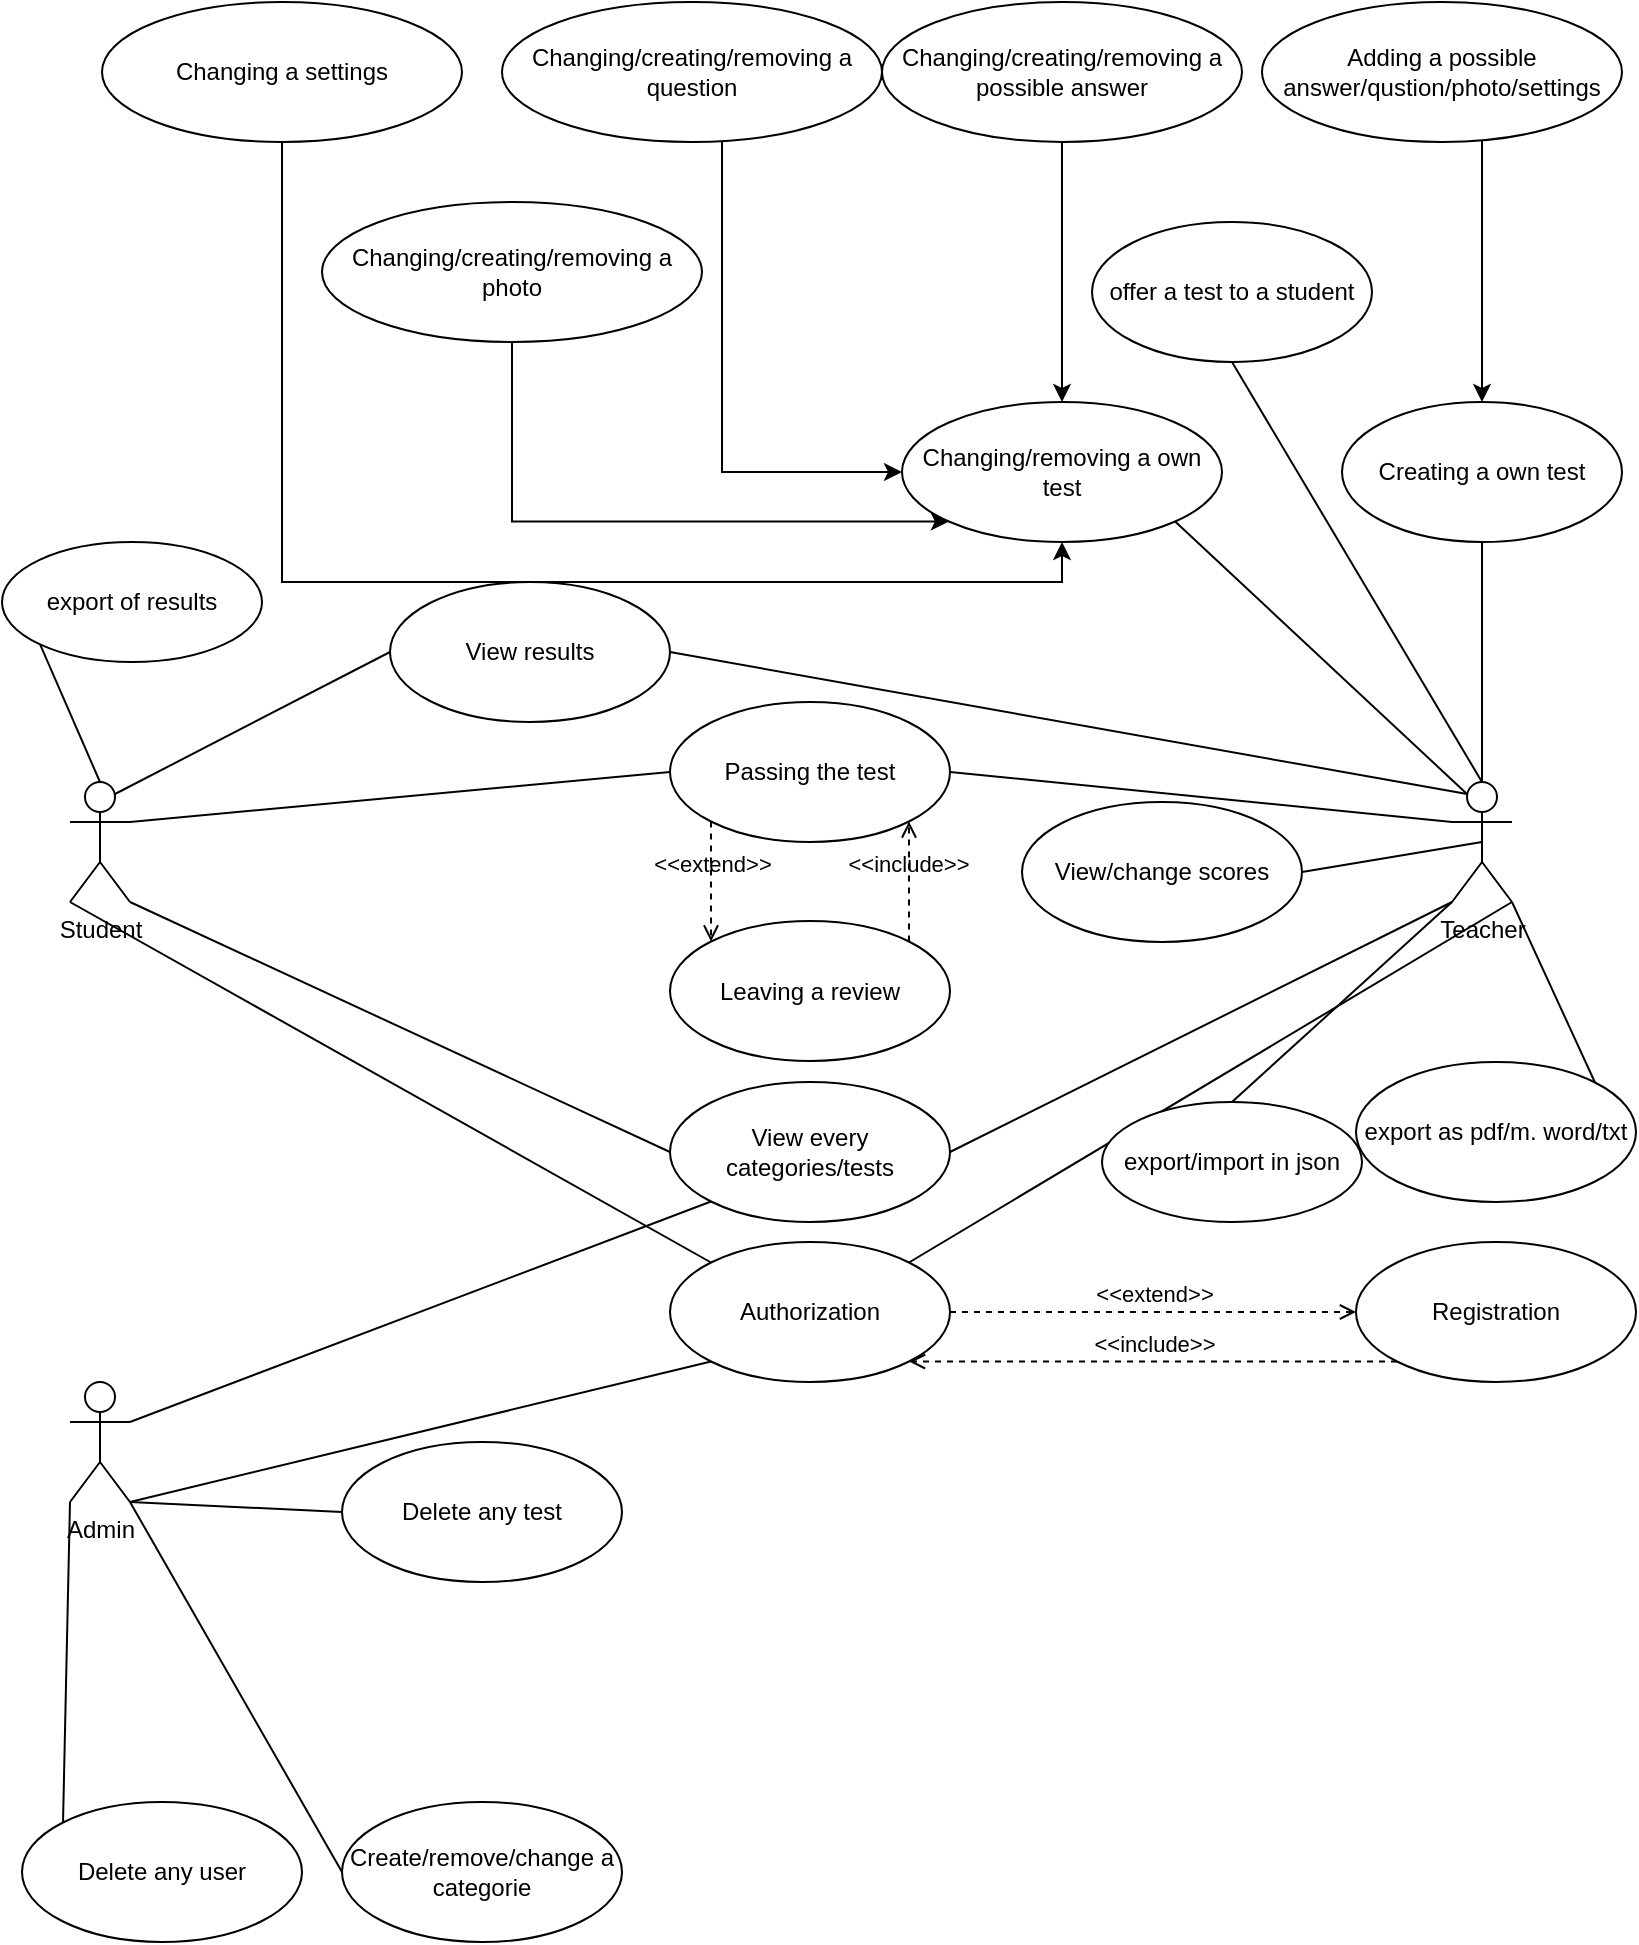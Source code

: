 <mxfile version="23.0.2" type="device">
  <diagram name="Страница 1" id="PMY1KLv_xR5FX6VvXqNS">
    <mxGraphModel dx="1843" dy="899" grid="1" gridSize="10" guides="1" tooltips="1" connect="1" arrows="1" fold="1" page="1" pageScale="1" pageWidth="827" pageHeight="1169" math="0" shadow="0">
      <root>
        <mxCell id="0" />
        <mxCell id="1" parent="0" />
        <mxCell id="74HWgd0UK0leHG1zV_2B-1" value="Student" style="shape=umlActor;verticalLabelPosition=bottom;verticalAlign=top;html=1;" parent="1" vertex="1">
          <mxGeometry x="44" y="410" width="30" height="60" as="geometry" />
        </mxCell>
        <mxCell id="74HWgd0UK0leHG1zV_2B-2" value="Teacher&lt;br&gt;" style="shape=umlActor;verticalLabelPosition=bottom;verticalAlign=top;html=1;" parent="1" vertex="1">
          <mxGeometry x="735" y="410" width="30" height="60" as="geometry" />
        </mxCell>
        <mxCell id="74HWgd0UK0leHG1zV_2B-3" value="Admin" style="shape=umlActor;verticalLabelPosition=bottom;verticalAlign=top;html=1;" parent="1" vertex="1">
          <mxGeometry x="44" y="710" width="30" height="60" as="geometry" />
        </mxCell>
        <mxCell id="74HWgd0UK0leHG1zV_2B-4" value="Authorization" style="ellipse;whiteSpace=wrap;html=1;" parent="1" vertex="1">
          <mxGeometry x="344" y="640" width="140" height="70" as="geometry" />
        </mxCell>
        <mxCell id="74HWgd0UK0leHG1zV_2B-7" value="" style="endArrow=none;html=1;rounded=0;entryX=0;entryY=1;entryDx=0;entryDy=0;entryPerimeter=0;exitX=0;exitY=0;exitDx=0;exitDy=0;" parent="1" source="74HWgd0UK0leHG1zV_2B-4" target="74HWgd0UK0leHG1zV_2B-1" edge="1">
          <mxGeometry width="50" height="50" relative="1" as="geometry">
            <mxPoint x="374" y="640" as="sourcePoint" />
            <mxPoint x="424" y="590" as="targetPoint" />
          </mxGeometry>
        </mxCell>
        <mxCell id="74HWgd0UK0leHG1zV_2B-8" value="" style="endArrow=none;html=1;rounded=0;entryX=1;entryY=1;entryDx=0;entryDy=0;entryPerimeter=0;exitX=0;exitY=1;exitDx=0;exitDy=0;" parent="1" source="74HWgd0UK0leHG1zV_2B-4" target="74HWgd0UK0leHG1zV_2B-3" edge="1">
          <mxGeometry width="50" height="50" relative="1" as="geometry">
            <mxPoint x="239" y="640" as="sourcePoint" />
            <mxPoint x="224" y="480" as="targetPoint" />
          </mxGeometry>
        </mxCell>
        <mxCell id="74HWgd0UK0leHG1zV_2B-9" value="" style="endArrow=none;html=1;rounded=0;entryX=1;entryY=1;entryDx=0;entryDy=0;entryPerimeter=0;exitX=1;exitY=0;exitDx=0;exitDy=0;" parent="1" source="74HWgd0UK0leHG1zV_2B-4" target="74HWgd0UK0leHG1zV_2B-2" edge="1">
          <mxGeometry width="50" height="50" relative="1" as="geometry">
            <mxPoint x="438" y="650" as="sourcePoint" />
            <mxPoint x="423" y="490" as="targetPoint" />
          </mxGeometry>
        </mxCell>
        <mxCell id="74HWgd0UK0leHG1zV_2B-10" value="Registration" style="ellipse;whiteSpace=wrap;html=1;" parent="1" vertex="1">
          <mxGeometry x="687" y="640" width="140" height="70" as="geometry" />
        </mxCell>
        <mxCell id="74HWgd0UK0leHG1zV_2B-12" value="&amp;lt;&amp;lt;include&amp;gt;&amp;gt;" style="html=1;verticalAlign=bottom;labelBackgroundColor=none;endArrow=open;endFill=0;dashed=1;rounded=0;exitX=0;exitY=1;exitDx=0;exitDy=0;entryX=1;entryY=1;entryDx=0;entryDy=0;" parent="1" source="74HWgd0UK0leHG1zV_2B-10" target="74HWgd0UK0leHG1zV_2B-4" edge="1">
          <mxGeometry x="-0.002" width="160" relative="1" as="geometry">
            <mxPoint x="310" y="620" as="sourcePoint" />
            <mxPoint x="470" y="620" as="targetPoint" />
            <mxPoint as="offset" />
          </mxGeometry>
        </mxCell>
        <mxCell id="74HWgd0UK0leHG1zV_2B-13" value="&amp;lt;&amp;lt;extend&amp;gt;&amp;gt;" style="html=1;verticalAlign=bottom;labelBackgroundColor=none;endArrow=open;endFill=0;dashed=1;rounded=0;exitX=1;exitY=0.5;exitDx=0;exitDy=0;entryX=0;entryY=0.5;entryDx=0;entryDy=0;" parent="1" source="74HWgd0UK0leHG1zV_2B-4" target="74HWgd0UK0leHG1zV_2B-10" edge="1">
          <mxGeometry width="160" relative="1" as="geometry">
            <mxPoint x="310" y="620" as="sourcePoint" />
            <mxPoint x="470" y="620" as="targetPoint" />
          </mxGeometry>
        </mxCell>
        <mxCell id="74HWgd0UK0leHG1zV_2B-14" value="Creating a own test" style="ellipse;whiteSpace=wrap;html=1;" parent="1" vertex="1">
          <mxGeometry x="680" y="220" width="140" height="70" as="geometry" />
        </mxCell>
        <mxCell id="74HWgd0UK0leHG1zV_2B-16" value="" style="endArrow=none;html=1;rounded=0;entryX=0.5;entryY=1;entryDx=0;entryDy=0;exitX=0.5;exitY=0;exitDx=0;exitDy=0;exitPerimeter=0;" parent="1" source="74HWgd0UK0leHG1zV_2B-2" target="74HWgd0UK0leHG1zV_2B-14" edge="1">
          <mxGeometry width="50" height="50" relative="1" as="geometry">
            <mxPoint x="478" y="650" as="sourcePoint" />
            <mxPoint x="745" y="470" as="targetPoint" />
            <Array as="points">
              <mxPoint x="750" y="360" />
            </Array>
          </mxGeometry>
        </mxCell>
        <mxCell id="74HWgd0UK0leHG1zV_2B-17" value="Changing/removing a own test" style="ellipse;whiteSpace=wrap;html=1;" parent="1" vertex="1">
          <mxGeometry x="460" y="220" width="160" height="70" as="geometry" />
        </mxCell>
        <mxCell id="74HWgd0UK0leHG1zV_2B-19" value="" style="endArrow=none;html=1;rounded=0;entryX=1;entryY=1;entryDx=0;entryDy=0;exitX=0.25;exitY=0.1;exitDx=0;exitDy=0;exitPerimeter=0;" parent="1" source="74HWgd0UK0leHG1zV_2B-2" target="74HWgd0UK0leHG1zV_2B-17" edge="1">
          <mxGeometry width="50" height="50" relative="1" as="geometry">
            <mxPoint x="690" y="410" as="sourcePoint" />
            <mxPoint x="690" y="300" as="targetPoint" />
            <Array as="points" />
          </mxGeometry>
        </mxCell>
        <mxCell id="74HWgd0UK0leHG1zV_2B-21" style="edgeStyle=orthogonalEdgeStyle;rounded=0;orthogonalLoop=1;jettySize=auto;html=1;entryX=0;entryY=0.5;entryDx=0;entryDy=0;" parent="1" source="74HWgd0UK0leHG1zV_2B-20" target="74HWgd0UK0leHG1zV_2B-17" edge="1">
          <mxGeometry relative="1" as="geometry">
            <Array as="points">
              <mxPoint x="370" y="255" />
            </Array>
          </mxGeometry>
        </mxCell>
        <mxCell id="74HWgd0UK0leHG1zV_2B-20" value="Changing/creating/removing&amp;nbsp;a question" style="ellipse;whiteSpace=wrap;html=1;" parent="1" vertex="1">
          <mxGeometry x="260" y="20" width="190" height="70" as="geometry" />
        </mxCell>
        <mxCell id="74HWgd0UK0leHG1zV_2B-23" style="edgeStyle=orthogonalEdgeStyle;rounded=0;orthogonalLoop=1;jettySize=auto;html=1;entryX=0.5;entryY=0;entryDx=0;entryDy=0;" parent="1" source="74HWgd0UK0leHG1zV_2B-22" target="74HWgd0UK0leHG1zV_2B-17" edge="1">
          <mxGeometry relative="1" as="geometry" />
        </mxCell>
        <mxCell id="74HWgd0UK0leHG1zV_2B-22" value="Changing/creating/removing a possible answer" style="ellipse;whiteSpace=wrap;html=1;" parent="1" vertex="1">
          <mxGeometry x="450" y="20" width="180" height="70" as="geometry" />
        </mxCell>
        <mxCell id="74HWgd0UK0leHG1zV_2B-26" style="edgeStyle=orthogonalEdgeStyle;rounded=0;orthogonalLoop=1;jettySize=auto;html=1;entryX=0.5;entryY=0;entryDx=0;entryDy=0;" parent="1" source="74HWgd0UK0leHG1zV_2B-25" target="74HWgd0UK0leHG1zV_2B-14" edge="1">
          <mxGeometry relative="1" as="geometry">
            <Array as="points">
              <mxPoint x="750" y="170" />
              <mxPoint x="750" y="170" />
            </Array>
          </mxGeometry>
        </mxCell>
        <mxCell id="74HWgd0UK0leHG1zV_2B-25" value="Adding a possible answer/qustion/photo/settings" style="ellipse;whiteSpace=wrap;html=1;" parent="1" vertex="1">
          <mxGeometry x="640" y="20" width="180" height="70" as="geometry" />
        </mxCell>
        <mxCell id="74HWgd0UK0leHG1zV_2B-30" value="Passing the test" style="ellipse;whiteSpace=wrap;html=1;" parent="1" vertex="1">
          <mxGeometry x="344" y="370" width="140" height="70" as="geometry" />
        </mxCell>
        <mxCell id="74HWgd0UK0leHG1zV_2B-32" value="" style="endArrow=none;html=1;rounded=0;exitX=1;exitY=0.333;exitDx=0;exitDy=0;exitPerimeter=0;entryX=0;entryY=0.5;entryDx=0;entryDy=0;" parent="1" source="74HWgd0UK0leHG1zV_2B-1" target="74HWgd0UK0leHG1zV_2B-30" edge="1">
          <mxGeometry width="50" height="50" relative="1" as="geometry">
            <mxPoint x="477" y="650" as="sourcePoint" />
            <mxPoint x="340" y="410" as="targetPoint" />
          </mxGeometry>
        </mxCell>
        <mxCell id="74HWgd0UK0leHG1zV_2B-33" value="" style="endArrow=none;html=1;rounded=0;exitX=1;exitY=0.5;exitDx=0;exitDy=0;entryX=0;entryY=0.333;entryDx=0;entryDy=0;entryPerimeter=0;" parent="1" source="74HWgd0UK0leHG1zV_2B-30" target="74HWgd0UK0leHG1zV_2B-2" edge="1">
          <mxGeometry width="50" height="50" relative="1" as="geometry">
            <mxPoint x="440" y="420" as="sourcePoint" />
            <mxPoint x="710" y="425" as="targetPoint" />
          </mxGeometry>
        </mxCell>
        <mxCell id="74HWgd0UK0leHG1zV_2B-34" value="Leaving a review" style="ellipse;whiteSpace=wrap;html=1;" parent="1" vertex="1">
          <mxGeometry x="344" y="479.5" width="140" height="70" as="geometry" />
        </mxCell>
        <mxCell id="74HWgd0UK0leHG1zV_2B-37" style="edgeStyle=orthogonalEdgeStyle;rounded=0;orthogonalLoop=1;jettySize=auto;html=1;entryX=0.5;entryY=1;entryDx=0;entryDy=0;" parent="1" source="74HWgd0UK0leHG1zV_2B-36" target="74HWgd0UK0leHG1zV_2B-17" edge="1">
          <mxGeometry relative="1" as="geometry">
            <Array as="points">
              <mxPoint x="150" y="310" />
              <mxPoint x="540" y="310" />
            </Array>
          </mxGeometry>
        </mxCell>
        <mxCell id="74HWgd0UK0leHG1zV_2B-36" value="Changing a settings" style="ellipse;whiteSpace=wrap;html=1;" parent="1" vertex="1">
          <mxGeometry x="60" y="20" width="180" height="70" as="geometry" />
        </mxCell>
        <mxCell id="74HWgd0UK0leHG1zV_2B-38" value="&amp;lt;&amp;lt;extend&amp;gt;&amp;gt;" style="html=1;verticalAlign=bottom;labelBackgroundColor=none;endArrow=open;endFill=0;dashed=1;rounded=0;exitX=0;exitY=1;exitDx=0;exitDy=0;entryX=0;entryY=0;entryDx=0;entryDy=0;" parent="1" source="74HWgd0UK0leHG1zV_2B-30" target="74HWgd0UK0leHG1zV_2B-34" edge="1">
          <mxGeometry width="160" relative="1" as="geometry">
            <mxPoint x="494" y="615" as="sourcePoint" />
            <mxPoint x="697" y="615" as="targetPoint" />
          </mxGeometry>
        </mxCell>
        <mxCell id="74HWgd0UK0leHG1zV_2B-39" value="&amp;lt;&amp;lt;include&amp;gt;&amp;gt;" style="html=1;verticalAlign=bottom;labelBackgroundColor=none;endArrow=open;endFill=0;dashed=1;rounded=0;exitX=1;exitY=0;exitDx=0;exitDy=0;entryX=1;entryY=1;entryDx=0;entryDy=0;" parent="1" source="74HWgd0UK0leHG1zV_2B-34" target="74HWgd0UK0leHG1zV_2B-30" edge="1">
          <mxGeometry x="-0.006" width="160" relative="1" as="geometry">
            <mxPoint x="473" y="640" as="sourcePoint" />
            <mxPoint x="718" y="640" as="targetPoint" />
            <mxPoint as="offset" />
          </mxGeometry>
        </mxCell>
        <mxCell id="74HWgd0UK0leHG1zV_2B-40" value="View every categories/tests" style="ellipse;whiteSpace=wrap;html=1;" parent="1" vertex="1">
          <mxGeometry x="344" y="560" width="140" height="70" as="geometry" />
        </mxCell>
        <mxCell id="74HWgd0UK0leHG1zV_2B-41" value="" style="endArrow=none;html=1;rounded=0;entryX=1;entryY=1;entryDx=0;entryDy=0;entryPerimeter=0;exitX=0;exitY=0.5;exitDx=0;exitDy=0;" parent="1" source="74HWgd0UK0leHG1zV_2B-40" target="74HWgd0UK0leHG1zV_2B-1" edge="1">
          <mxGeometry width="50" height="50" relative="1" as="geometry">
            <mxPoint x="375" y="650" as="sourcePoint" />
            <mxPoint x="54" y="480" as="targetPoint" />
          </mxGeometry>
        </mxCell>
        <mxCell id="74HWgd0UK0leHG1zV_2B-42" value="" style="endArrow=none;html=1;rounded=0;entryX=0;entryY=1;entryDx=0;entryDy=0;entryPerimeter=0;exitX=1;exitY=0.5;exitDx=0;exitDy=0;" parent="1" source="74HWgd0UK0leHG1zV_2B-40" target="74HWgd0UK0leHG1zV_2B-2" edge="1">
          <mxGeometry width="50" height="50" relative="1" as="geometry">
            <mxPoint x="354" y="585" as="sourcePoint" />
            <mxPoint x="84" y="480" as="targetPoint" />
          </mxGeometry>
        </mxCell>
        <mxCell id="74HWgd0UK0leHG1zV_2B-43" value="" style="endArrow=none;html=1;rounded=0;entryX=1;entryY=0.333;entryDx=0;entryDy=0;entryPerimeter=0;exitX=0;exitY=1;exitDx=0;exitDy=0;" parent="1" source="74HWgd0UK0leHG1zV_2B-40" target="74HWgd0UK0leHG1zV_2B-3" edge="1">
          <mxGeometry width="50" height="50" relative="1" as="geometry">
            <mxPoint x="364" y="595" as="sourcePoint" />
            <mxPoint x="94" y="490" as="targetPoint" />
          </mxGeometry>
        </mxCell>
        <mxCell id="74HWgd0UK0leHG1zV_2B-44" value="View/change scores" style="ellipse;whiteSpace=wrap;html=1;" parent="1" vertex="1">
          <mxGeometry x="520" y="420" width="140" height="70" as="geometry" />
        </mxCell>
        <mxCell id="74HWgd0UK0leHG1zV_2B-45" value="" style="endArrow=none;html=1;rounded=0;exitX=1;exitY=0.5;exitDx=0;exitDy=0;entryX=0.5;entryY=0.5;entryDx=0;entryDy=0;entryPerimeter=0;" parent="1" source="74HWgd0UK0leHG1zV_2B-44" target="74HWgd0UK0leHG1zV_2B-2" edge="1">
          <mxGeometry width="50" height="50" relative="1" as="geometry">
            <mxPoint x="494" y="375" as="sourcePoint" />
            <mxPoint x="745" y="440" as="targetPoint" />
          </mxGeometry>
        </mxCell>
        <mxCell id="74HWgd0UK0leHG1zV_2B-46" value="Delete any test" style="ellipse;whiteSpace=wrap;html=1;" parent="1" vertex="1">
          <mxGeometry x="180" y="740" width="140" height="70" as="geometry" />
        </mxCell>
        <mxCell id="74HWgd0UK0leHG1zV_2B-47" value="Create/remove/change a categorie" style="ellipse;whiteSpace=wrap;html=1;" parent="1" vertex="1">
          <mxGeometry x="180" y="920" width="140" height="70" as="geometry" />
        </mxCell>
        <mxCell id="74HWgd0UK0leHG1zV_2B-48" value="Delete any user" style="ellipse;whiteSpace=wrap;html=1;" parent="1" vertex="1">
          <mxGeometry x="20" y="920" width="140" height="70" as="geometry" />
        </mxCell>
        <mxCell id="74HWgd0UK0leHG1zV_2B-49" value="" style="endArrow=none;html=1;rounded=0;entryX=0;entryY=1;entryDx=0;entryDy=0;entryPerimeter=0;exitX=0;exitY=0;exitDx=0;exitDy=0;" parent="1" source="74HWgd0UK0leHG1zV_2B-48" target="74HWgd0UK0leHG1zV_2B-3" edge="1">
          <mxGeometry width="50" height="50" relative="1" as="geometry">
            <mxPoint x="375" y="700" as="sourcePoint" />
            <mxPoint x="84" y="780" as="targetPoint" />
          </mxGeometry>
        </mxCell>
        <mxCell id="74HWgd0UK0leHG1zV_2B-50" value="" style="endArrow=none;html=1;rounded=0;entryX=1;entryY=1;entryDx=0;entryDy=0;entryPerimeter=0;exitX=0;exitY=0.5;exitDx=0;exitDy=0;" parent="1" source="74HWgd0UK0leHG1zV_2B-47" target="74HWgd0UK0leHG1zV_2B-3" edge="1">
          <mxGeometry width="50" height="50" relative="1" as="geometry">
            <mxPoint x="385" y="710" as="sourcePoint" />
            <mxPoint x="94" y="790" as="targetPoint" />
          </mxGeometry>
        </mxCell>
        <mxCell id="74HWgd0UK0leHG1zV_2B-51" value="" style="endArrow=none;html=1;rounded=0;entryX=1;entryY=1;entryDx=0;entryDy=0;entryPerimeter=0;exitX=0;exitY=0.5;exitDx=0;exitDy=0;" parent="1" source="74HWgd0UK0leHG1zV_2B-46" target="74HWgd0UK0leHG1zV_2B-3" edge="1">
          <mxGeometry width="50" height="50" relative="1" as="geometry">
            <mxPoint x="395" y="720" as="sourcePoint" />
            <mxPoint x="104" y="800" as="targetPoint" />
          </mxGeometry>
        </mxCell>
        <mxCell id="74HWgd0UK0leHG1zV_2B-54" style="edgeStyle=orthogonalEdgeStyle;rounded=0;orthogonalLoop=1;jettySize=auto;html=1;entryX=0;entryY=1;entryDx=0;entryDy=0;" parent="1" source="74HWgd0UK0leHG1zV_2B-52" target="74HWgd0UK0leHG1zV_2B-17" edge="1">
          <mxGeometry relative="1" as="geometry">
            <Array as="points">
              <mxPoint x="265" y="280" />
            </Array>
          </mxGeometry>
        </mxCell>
        <mxCell id="74HWgd0UK0leHG1zV_2B-52" value="Changing/creating/removing&amp;nbsp;a photo" style="ellipse;whiteSpace=wrap;html=1;" parent="1" vertex="1">
          <mxGeometry x="170" y="120" width="190" height="70" as="geometry" />
        </mxCell>
        <mxCell id="74HWgd0UK0leHG1zV_2B-55" value="offer a test to a student" style="ellipse;whiteSpace=wrap;html=1;" parent="1" vertex="1">
          <mxGeometry x="555" y="130" width="140" height="70" as="geometry" />
        </mxCell>
        <mxCell id="74HWgd0UK0leHG1zV_2B-56" value="" style="endArrow=none;html=1;rounded=0;entryX=0.5;entryY=1;entryDx=0;entryDy=0;" parent="1" target="74HWgd0UK0leHG1zV_2B-55" edge="1">
          <mxGeometry width="50" height="50" relative="1" as="geometry">
            <mxPoint x="750" y="410" as="sourcePoint" />
            <mxPoint x="607" y="290" as="targetPoint" />
            <Array as="points" />
          </mxGeometry>
        </mxCell>
        <mxCell id="74HWgd0UK0leHG1zV_2B-57" value="export as pdf/m. word/txt" style="ellipse;whiteSpace=wrap;html=1;" parent="1" vertex="1">
          <mxGeometry x="687" y="550" width="140" height="70" as="geometry" />
        </mxCell>
        <mxCell id="74HWgd0UK0leHG1zV_2B-58" value="" style="endArrow=none;html=1;rounded=0;exitX=1;exitY=0;exitDx=0;exitDy=0;entryX=1;entryY=1;entryDx=0;entryDy=0;entryPerimeter=0;" parent="1" source="74HWgd0UK0leHG1zV_2B-57" target="74HWgd0UK0leHG1zV_2B-2" edge="1">
          <mxGeometry width="50" height="50" relative="1" as="geometry">
            <mxPoint x="473" y="650" as="sourcePoint" />
            <mxPoint x="760" y="470" as="targetPoint" />
          </mxGeometry>
        </mxCell>
        <mxCell id="74HWgd0UK0leHG1zV_2B-59" value="export/import in json" style="ellipse;whiteSpace=wrap;html=1;" parent="1" vertex="1">
          <mxGeometry x="560" y="570" width="130" height="60" as="geometry" />
        </mxCell>
        <mxCell id="74HWgd0UK0leHG1zV_2B-60" value="" style="endArrow=none;html=1;rounded=0;exitX=0.5;exitY=0;exitDx=0;exitDy=0;entryX=0;entryY=1;entryDx=0;entryDy=0;entryPerimeter=0;" parent="1" source="74HWgd0UK0leHG1zV_2B-59" target="74HWgd0UK0leHG1zV_2B-2" edge="1">
          <mxGeometry width="50" height="50" relative="1" as="geometry">
            <mxPoint x="816" y="560" as="sourcePoint" />
            <mxPoint x="775" y="480" as="targetPoint" />
          </mxGeometry>
        </mxCell>
        <mxCell id="74HWgd0UK0leHG1zV_2B-62" value="export of results" style="ellipse;whiteSpace=wrap;html=1;" parent="1" vertex="1">
          <mxGeometry x="10" y="290" width="130" height="60" as="geometry" />
        </mxCell>
        <mxCell id="74HWgd0UK0leHG1zV_2B-63" value="" style="endArrow=none;html=1;rounded=0;exitX=0.5;exitY=0;exitDx=0;exitDy=0;exitPerimeter=0;entryX=0;entryY=1;entryDx=0;entryDy=0;" parent="1" source="74HWgd0UK0leHG1zV_2B-1" target="74HWgd0UK0leHG1zV_2B-62" edge="1">
          <mxGeometry width="50" height="50" relative="1" as="geometry">
            <mxPoint x="84" y="440" as="sourcePoint" />
            <mxPoint x="354" y="395" as="targetPoint" />
          </mxGeometry>
        </mxCell>
        <mxCell id="74HWgd0UK0leHG1zV_2B-64" value="View results" style="ellipse;whiteSpace=wrap;html=1;" parent="1" vertex="1">
          <mxGeometry x="204" y="310" width="140" height="70" as="geometry" />
        </mxCell>
        <mxCell id="74HWgd0UK0leHG1zV_2B-65" value="" style="endArrow=none;html=1;rounded=0;exitX=0;exitY=0.5;exitDx=0;exitDy=0;entryX=0.75;entryY=0.1;entryDx=0;entryDy=0;entryPerimeter=0;" parent="1" source="74HWgd0UK0leHG1zV_2B-64" target="74HWgd0UK0leHG1zV_2B-1" edge="1">
          <mxGeometry width="50" height="50" relative="1" as="geometry">
            <mxPoint x="69" y="420" as="sourcePoint" />
            <mxPoint x="39" y="351" as="targetPoint" />
          </mxGeometry>
        </mxCell>
        <mxCell id="74HWgd0UK0leHG1zV_2B-66" value="" style="endArrow=none;html=1;rounded=0;exitX=0.25;exitY=0.1;exitDx=0;exitDy=0;exitPerimeter=0;entryX=1;entryY=0.5;entryDx=0;entryDy=0;" parent="1" source="74HWgd0UK0leHG1zV_2B-2" target="74HWgd0UK0leHG1zV_2B-64" edge="1">
          <mxGeometry width="50" height="50" relative="1" as="geometry">
            <mxPoint x="79" y="430" as="sourcePoint" />
            <mxPoint x="49" y="361" as="targetPoint" />
          </mxGeometry>
        </mxCell>
      </root>
    </mxGraphModel>
  </diagram>
</mxfile>
